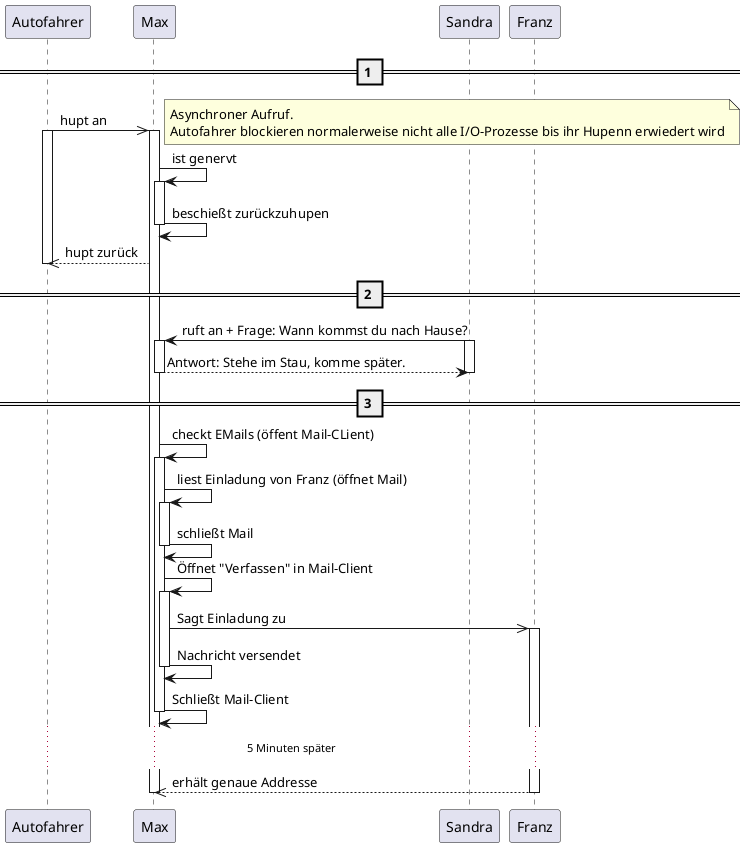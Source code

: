 @startuml Uebungseinheit 2 - Aufgabe 1

== 1 ==
Autofahrer ->> Max : hupt an
activate Autofahrer
activate Max
note right : Asynchroner Aufruf. \nAutofahrer blockieren normalerweise nicht alle I/O-Prozesse bis ihr Hupenn erwiedert wird
Max -> Max++ : ist genervt
Max -> Max-- : beschießt zurückzuhupen
Max -->> Autofahrer : hupt zurück
deactivate Autofahrer

== 2 ==
Sandra -> Max : ruft an + Frage: Wann kommst du nach Hause? 
activate Sandra
activate Max
Max --> Sandra : Antwort: Stehe im Stau, komme später.
deactivate Max
deactivate Sandra
== 3 == 

Max -> Max++ : checkt EMails (öffent Mail-CLient)
Max -> Max++ : liest Einladung von Franz (öffnet Mail)
Max -> Max-- : schließt Mail
Max -> Max++ : Öffnet "Verfassen" in Mail-Client
Max ->> Franz++ : Sagt Einladung zu
Max -> Max-- : Nachricht versendet
Max -> Max-- : Schließt Mail-Client
...5 Minuten später...
Franz -->> Max : erhält genaue Addresse
deactivate Franz
deactivate Max
@enduml